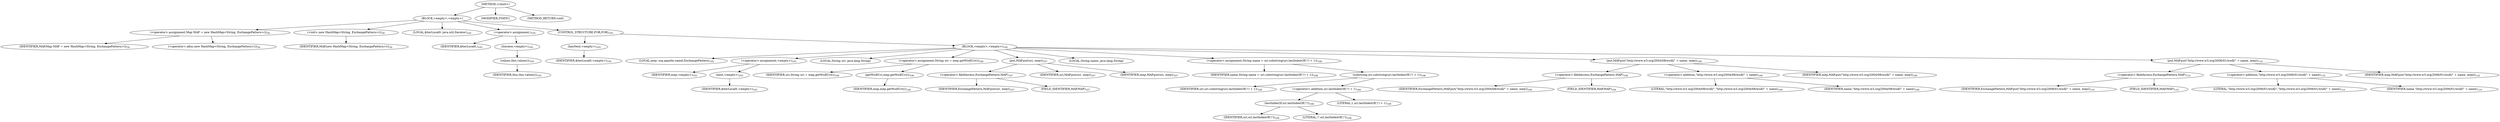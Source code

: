 digraph "&lt;clinit&gt;" {  
"160" [label = <(METHOD,&lt;clinit&gt;)> ]
"161" [label = <(BLOCK,&lt;empty&gt;,&lt;empty&gt;)> ]
"162" [label = <(&lt;operator&gt;.assignment,Map MAP = new HashMap&lt;String, ExchangePattern&gt;())<SUB>30</SUB>> ]
"163" [label = <(IDENTIFIER,MAP,Map MAP = new HashMap&lt;String, ExchangePattern&gt;())<SUB>30</SUB>> ]
"164" [label = <(&lt;operator&gt;.alloc,new HashMap&lt;String, ExchangePattern&gt;())<SUB>30</SUB>> ]
"165" [label = <(&lt;init&gt;,new HashMap&lt;String, ExchangePattern&gt;())<SUB>30</SUB>> ]
"3" [label = <(IDENTIFIER,MAP,new HashMap&lt;String, ExchangePattern&gt;())<SUB>30</SUB>> ]
"166" [label = <(LOCAL,$iterLocal0: java.util.Iterator)<SUB>105</SUB>> ]
"167" [label = <(&lt;operator&gt;.assignment,)<SUB>105</SUB>> ]
"168" [label = <(IDENTIFIER,$iterLocal0,)<SUB>105</SUB>> ]
"169" [label = <(iterator,&lt;empty&gt;)<SUB>105</SUB>> ]
"170" [label = <(values,this.values())<SUB>105</SUB>> ]
"171" [label = <(IDENTIFIER,this,this.values())<SUB>105</SUB>> ]
"172" [label = <(CONTROL_STRUCTURE,FOR,FOR)<SUB>105</SUB>> ]
"173" [label = <(hasNext,&lt;empty&gt;)<SUB>105</SUB>> ]
"174" [label = <(IDENTIFIER,$iterLocal0,&lt;empty&gt;)<SUB>105</SUB>> ]
"175" [label = <(BLOCK,&lt;empty&gt;,&lt;empty&gt;)<SUB>105</SUB>> ]
"176" [label = <(LOCAL,mep: org.apache.camel.ExchangePattern)<SUB>105</SUB>> ]
"177" [label = <(&lt;operator&gt;.assignment,&lt;empty&gt;)<SUB>105</SUB>> ]
"178" [label = <(IDENTIFIER,mep,&lt;empty&gt;)<SUB>105</SUB>> ]
"179" [label = <(next,&lt;empty&gt;)<SUB>105</SUB>> ]
"180" [label = <(IDENTIFIER,$iterLocal0,&lt;empty&gt;)<SUB>105</SUB>> ]
"181" [label = <(LOCAL,String uri: java.lang.String)> ]
"182" [label = <(&lt;operator&gt;.assignment,String uri = mep.getWsdlUri())<SUB>106</SUB>> ]
"183" [label = <(IDENTIFIER,uri,String uri = mep.getWsdlUri())<SUB>106</SUB>> ]
"184" [label = <(getWsdlUri,mep.getWsdlUri())<SUB>106</SUB>> ]
"185" [label = <(IDENTIFIER,mep,mep.getWsdlUri())<SUB>106</SUB>> ]
"186" [label = <(put,MAP.put(uri, mep))<SUB>107</SUB>> ]
"187" [label = <(&lt;operator&gt;.fieldAccess,ExchangePattern.MAP)<SUB>107</SUB>> ]
"188" [label = <(IDENTIFIER,ExchangePattern,MAP.put(uri, mep))<SUB>107</SUB>> ]
"189" [label = <(FIELD_IDENTIFIER,MAP,MAP)<SUB>107</SUB>> ]
"190" [label = <(IDENTIFIER,uri,MAP.put(uri, mep))<SUB>107</SUB>> ]
"191" [label = <(IDENTIFIER,mep,MAP.put(uri, mep))<SUB>107</SUB>> ]
"192" [label = <(LOCAL,String name: java.lang.String)> ]
"193" [label = <(&lt;operator&gt;.assignment,String name = uri.substring(uri.lastIndexOf('/') + 1))<SUB>108</SUB>> ]
"194" [label = <(IDENTIFIER,name,String name = uri.substring(uri.lastIndexOf('/') + 1))<SUB>108</SUB>> ]
"195" [label = <(substring,uri.substring(uri.lastIndexOf('/') + 1))<SUB>108</SUB>> ]
"196" [label = <(IDENTIFIER,uri,uri.substring(uri.lastIndexOf('/') + 1))<SUB>108</SUB>> ]
"197" [label = <(&lt;operator&gt;.addition,uri.lastIndexOf('/') + 1)<SUB>108</SUB>> ]
"198" [label = <(lastIndexOf,uri.lastIndexOf('/'))<SUB>108</SUB>> ]
"199" [label = <(IDENTIFIER,uri,uri.lastIndexOf('/'))<SUB>108</SUB>> ]
"200" [label = <(LITERAL,'/',uri.lastIndexOf('/'))<SUB>108</SUB>> ]
"201" [label = <(LITERAL,1,uri.lastIndexOf('/') + 1)<SUB>108</SUB>> ]
"202" [label = <(put,MAP.put(&quot;http://www.w3.org/2004/08/wsdl/&quot; + name, mep))<SUB>109</SUB>> ]
"203" [label = <(&lt;operator&gt;.fieldAccess,ExchangePattern.MAP)<SUB>109</SUB>> ]
"204" [label = <(IDENTIFIER,ExchangePattern,MAP.put(&quot;http://www.w3.org/2004/08/wsdl/&quot; + name, mep))<SUB>109</SUB>> ]
"205" [label = <(FIELD_IDENTIFIER,MAP,MAP)<SUB>109</SUB>> ]
"206" [label = <(&lt;operator&gt;.addition,&quot;http://www.w3.org/2004/08/wsdl/&quot; + name)<SUB>109</SUB>> ]
"207" [label = <(LITERAL,&quot;http://www.w3.org/2004/08/wsdl/&quot;,&quot;http://www.w3.org/2004/08/wsdl/&quot; + name)<SUB>109</SUB>> ]
"208" [label = <(IDENTIFIER,name,&quot;http://www.w3.org/2004/08/wsdl/&quot; + name)<SUB>109</SUB>> ]
"209" [label = <(IDENTIFIER,mep,MAP.put(&quot;http://www.w3.org/2004/08/wsdl/&quot; + name, mep))<SUB>109</SUB>> ]
"210" [label = <(put,MAP.put(&quot;http://www.w3.org/2006/01/wsdl/&quot; + name, mep))<SUB>110</SUB>> ]
"211" [label = <(&lt;operator&gt;.fieldAccess,ExchangePattern.MAP)<SUB>110</SUB>> ]
"212" [label = <(IDENTIFIER,ExchangePattern,MAP.put(&quot;http://www.w3.org/2006/01/wsdl/&quot; + name, mep))<SUB>110</SUB>> ]
"213" [label = <(FIELD_IDENTIFIER,MAP,MAP)<SUB>110</SUB>> ]
"214" [label = <(&lt;operator&gt;.addition,&quot;http://www.w3.org/2006/01/wsdl/&quot; + name)<SUB>110</SUB>> ]
"215" [label = <(LITERAL,&quot;http://www.w3.org/2006/01/wsdl/&quot;,&quot;http://www.w3.org/2006/01/wsdl/&quot; + name)<SUB>110</SUB>> ]
"216" [label = <(IDENTIFIER,name,&quot;http://www.w3.org/2006/01/wsdl/&quot; + name)<SUB>110</SUB>> ]
"217" [label = <(IDENTIFIER,mep,MAP.put(&quot;http://www.w3.org/2006/01/wsdl/&quot; + name, mep))<SUB>110</SUB>> ]
"218" [label = <(MODIFIER,STATIC)> ]
"219" [label = <(METHOD_RETURN,void)> ]
  "160" -> "161" 
  "160" -> "218" 
  "160" -> "219" 
  "161" -> "162" 
  "161" -> "165" 
  "161" -> "166" 
  "161" -> "167" 
  "161" -> "172" 
  "162" -> "163" 
  "162" -> "164" 
  "165" -> "3" 
  "167" -> "168" 
  "167" -> "169" 
  "169" -> "170" 
  "170" -> "171" 
  "172" -> "173" 
  "172" -> "175" 
  "173" -> "174" 
  "175" -> "176" 
  "175" -> "177" 
  "175" -> "181" 
  "175" -> "182" 
  "175" -> "186" 
  "175" -> "192" 
  "175" -> "193" 
  "175" -> "202" 
  "175" -> "210" 
  "177" -> "178" 
  "177" -> "179" 
  "179" -> "180" 
  "182" -> "183" 
  "182" -> "184" 
  "184" -> "185" 
  "186" -> "187" 
  "186" -> "190" 
  "186" -> "191" 
  "187" -> "188" 
  "187" -> "189" 
  "193" -> "194" 
  "193" -> "195" 
  "195" -> "196" 
  "195" -> "197" 
  "197" -> "198" 
  "197" -> "201" 
  "198" -> "199" 
  "198" -> "200" 
  "202" -> "203" 
  "202" -> "206" 
  "202" -> "209" 
  "203" -> "204" 
  "203" -> "205" 
  "206" -> "207" 
  "206" -> "208" 
  "210" -> "211" 
  "210" -> "214" 
  "210" -> "217" 
  "211" -> "212" 
  "211" -> "213" 
  "214" -> "215" 
  "214" -> "216" 
}
